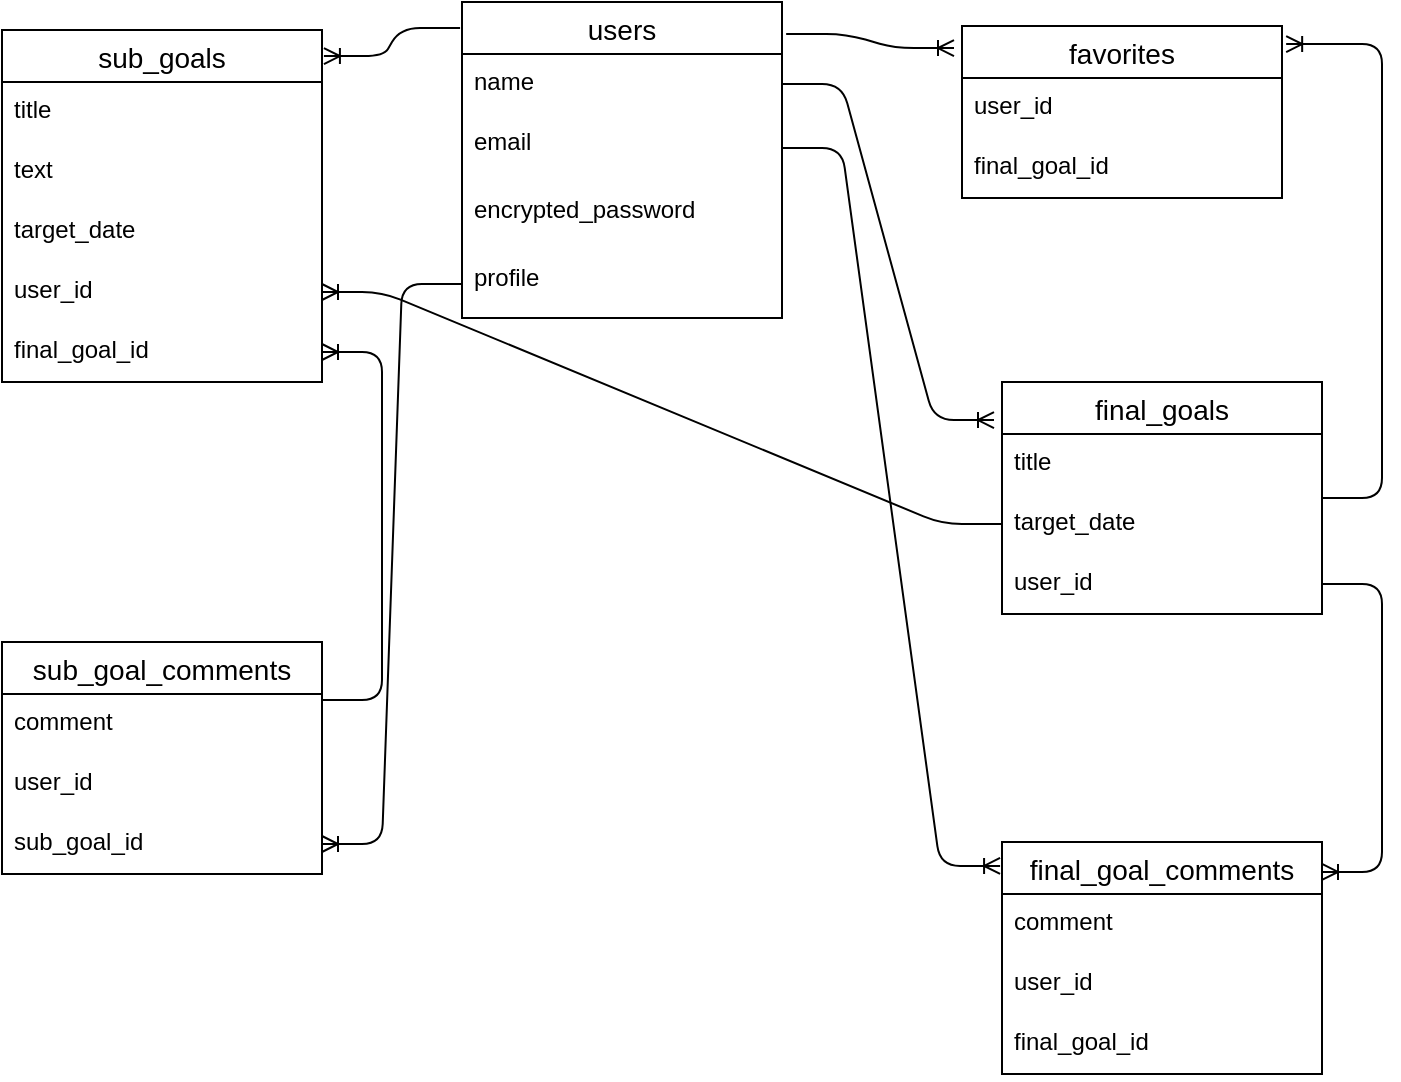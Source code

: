 <mxfile>
    <diagram id="KE2FtfZGhCUhDjY_xofg" name="ページ1">
        <mxGraphModel dx="898" dy="680" grid="1" gridSize="10" guides="1" tooltips="1" connect="1" arrows="1" fold="1" page="1" pageScale="1" pageWidth="827" pageHeight="1169" math="0" shadow="0">
            <root>
                <mxCell id="0"/>
                <mxCell id="1" parent="0"/>
                <mxCell id="2" value="users" style="swimlane;fontStyle=0;childLayout=stackLayout;horizontal=1;startSize=26;horizontalStack=0;resizeParent=1;resizeParentMax=0;resizeLast=0;collapsible=1;marginBottom=0;align=center;fontSize=14;" parent="1" vertex="1">
                    <mxGeometry x="350" y="70" width="160" height="158" as="geometry"/>
                </mxCell>
                <mxCell id="3" value="name" style="text;strokeColor=none;fillColor=none;spacingLeft=4;spacingRight=4;overflow=hidden;rotatable=0;points=[[0,0.5],[1,0.5]];portConstraint=eastwest;fontSize=12;" parent="2" vertex="1">
                    <mxGeometry y="26" width="160" height="30" as="geometry"/>
                </mxCell>
                <mxCell id="4" value="email" style="text;strokeColor=none;fillColor=none;spacingLeft=4;spacingRight=4;overflow=hidden;rotatable=0;points=[[0,0.5],[1,0.5]];portConstraint=eastwest;fontSize=12;" parent="2" vertex="1">
                    <mxGeometry y="56" width="160" height="34" as="geometry"/>
                </mxCell>
                <mxCell id="6" value="encrypted_password" style="text;strokeColor=none;fillColor=none;spacingLeft=4;spacingRight=4;overflow=hidden;rotatable=0;points=[[0,0.5],[1,0.5]];portConstraint=eastwest;fontSize=12;" parent="2" vertex="1">
                    <mxGeometry y="90" width="160" height="34" as="geometry"/>
                </mxCell>
                <mxCell id="7" value="profile" style="text;strokeColor=none;fillColor=none;spacingLeft=4;spacingRight=4;overflow=hidden;rotatable=0;points=[[0,0.5],[1,0.5]];portConstraint=eastwest;fontSize=12;" parent="2" vertex="1">
                    <mxGeometry y="124" width="160" height="34" as="geometry"/>
                </mxCell>
                <mxCell id="8" value="final_goals" style="swimlane;fontStyle=0;childLayout=stackLayout;horizontal=1;startSize=26;horizontalStack=0;resizeParent=1;resizeParentMax=0;resizeLast=0;collapsible=1;marginBottom=0;align=center;fontSize=14;" parent="1" vertex="1">
                    <mxGeometry x="620" y="260" width="160" height="116" as="geometry"/>
                </mxCell>
                <mxCell id="9" value="title" style="text;strokeColor=none;fillColor=none;spacingLeft=4;spacingRight=4;overflow=hidden;rotatable=0;points=[[0,0.5],[1,0.5]];portConstraint=eastwest;fontSize=12;" parent="8" vertex="1">
                    <mxGeometry y="26" width="160" height="30" as="geometry"/>
                </mxCell>
                <mxCell id="10" value="target_date" style="text;strokeColor=none;fillColor=none;spacingLeft=4;spacingRight=4;overflow=hidden;rotatable=0;points=[[0,0.5],[1,0.5]];portConstraint=eastwest;fontSize=12;" parent="8" vertex="1">
                    <mxGeometry y="56" width="160" height="30" as="geometry"/>
                </mxCell>
                <mxCell id="11" value="user_id" style="text;strokeColor=none;fillColor=none;spacingLeft=4;spacingRight=4;overflow=hidden;rotatable=0;points=[[0,0.5],[1,0.5]];portConstraint=eastwest;fontSize=12;" parent="8" vertex="1">
                    <mxGeometry y="86" width="160" height="30" as="geometry"/>
                </mxCell>
                <mxCell id="12" value="sub_goals" style="swimlane;fontStyle=0;childLayout=stackLayout;horizontal=1;startSize=26;horizontalStack=0;resizeParent=1;resizeParentMax=0;resizeLast=0;collapsible=1;marginBottom=0;align=center;fontSize=14;" vertex="1" parent="1">
                    <mxGeometry x="120" y="84" width="160" height="176" as="geometry"/>
                </mxCell>
                <mxCell id="13" value="title" style="text;strokeColor=none;fillColor=none;spacingLeft=4;spacingRight=4;overflow=hidden;rotatable=0;points=[[0,0.5],[1,0.5]];portConstraint=eastwest;fontSize=12;" vertex="1" parent="12">
                    <mxGeometry y="26" width="160" height="30" as="geometry"/>
                </mxCell>
                <mxCell id="14" value="text" style="text;strokeColor=none;fillColor=none;spacingLeft=4;spacingRight=4;overflow=hidden;rotatable=0;points=[[0,0.5],[1,0.5]];portConstraint=eastwest;fontSize=12;" vertex="1" parent="12">
                    <mxGeometry y="56" width="160" height="30" as="geometry"/>
                </mxCell>
                <mxCell id="15" value="target_date" style="text;strokeColor=none;fillColor=none;spacingLeft=4;spacingRight=4;overflow=hidden;rotatable=0;points=[[0,0.5],[1,0.5]];portConstraint=eastwest;fontSize=12;" vertex="1" parent="12">
                    <mxGeometry y="86" width="160" height="30" as="geometry"/>
                </mxCell>
                <mxCell id="16" value="user_id" style="text;strokeColor=none;fillColor=none;spacingLeft=4;spacingRight=4;overflow=hidden;rotatable=0;points=[[0,0.5],[1,0.5]];portConstraint=eastwest;fontSize=12;" vertex="1" parent="12">
                    <mxGeometry y="116" width="160" height="30" as="geometry"/>
                </mxCell>
                <mxCell id="17" value="final_goal_id" style="text;strokeColor=none;fillColor=none;spacingLeft=4;spacingRight=4;overflow=hidden;rotatable=0;points=[[0,0.5],[1,0.5]];portConstraint=eastwest;fontSize=12;" vertex="1" parent="12">
                    <mxGeometry y="146" width="160" height="30" as="geometry"/>
                </mxCell>
                <mxCell id="18" value="final_goal_comments" style="swimlane;fontStyle=0;childLayout=stackLayout;horizontal=1;startSize=26;horizontalStack=0;resizeParent=1;resizeParentMax=0;resizeLast=0;collapsible=1;marginBottom=0;align=center;fontSize=14;" vertex="1" parent="1">
                    <mxGeometry x="620" y="490" width="160" height="116" as="geometry"/>
                </mxCell>
                <mxCell id="19" value="comment" style="text;strokeColor=none;fillColor=none;spacingLeft=4;spacingRight=4;overflow=hidden;rotatable=0;points=[[0,0.5],[1,0.5]];portConstraint=eastwest;fontSize=12;" vertex="1" parent="18">
                    <mxGeometry y="26" width="160" height="30" as="geometry"/>
                </mxCell>
                <mxCell id="20" value="user_id" style="text;strokeColor=none;fillColor=none;spacingLeft=4;spacingRight=4;overflow=hidden;rotatable=0;points=[[0,0.5],[1,0.5]];portConstraint=eastwest;fontSize=12;" vertex="1" parent="18">
                    <mxGeometry y="56" width="160" height="30" as="geometry"/>
                </mxCell>
                <mxCell id="21" value="final_goal_id" style="text;strokeColor=none;fillColor=none;spacingLeft=4;spacingRight=4;overflow=hidden;rotatable=0;points=[[0,0.5],[1,0.5]];portConstraint=eastwest;fontSize=12;" vertex="1" parent="18">
                    <mxGeometry y="86" width="160" height="30" as="geometry"/>
                </mxCell>
                <mxCell id="22" value="sub_goal_comments" style="swimlane;fontStyle=0;childLayout=stackLayout;horizontal=1;startSize=26;horizontalStack=0;resizeParent=1;resizeParentMax=0;resizeLast=0;collapsible=1;marginBottom=0;align=center;fontSize=14;" vertex="1" parent="1">
                    <mxGeometry x="120" y="390" width="160" height="116" as="geometry"/>
                </mxCell>
                <mxCell id="23" value="comment" style="text;strokeColor=none;fillColor=none;spacingLeft=4;spacingRight=4;overflow=hidden;rotatable=0;points=[[0,0.5],[1,0.5]];portConstraint=eastwest;fontSize=12;" vertex="1" parent="22">
                    <mxGeometry y="26" width="160" height="30" as="geometry"/>
                </mxCell>
                <mxCell id="24" value="user_id" style="text;strokeColor=none;fillColor=none;spacingLeft=4;spacingRight=4;overflow=hidden;rotatable=0;points=[[0,0.5],[1,0.5]];portConstraint=eastwest;fontSize=12;" vertex="1" parent="22">
                    <mxGeometry y="56" width="160" height="30" as="geometry"/>
                </mxCell>
                <mxCell id="25" value="sub_goal_id" style="text;strokeColor=none;fillColor=none;spacingLeft=4;spacingRight=4;overflow=hidden;rotatable=0;points=[[0,0.5],[1,0.5]];portConstraint=eastwest;fontSize=12;" vertex="1" parent="22">
                    <mxGeometry y="86" width="160" height="30" as="geometry"/>
                </mxCell>
                <mxCell id="26" value="favorites" style="swimlane;fontStyle=0;childLayout=stackLayout;horizontal=1;startSize=26;horizontalStack=0;resizeParent=1;resizeParentMax=0;resizeLast=0;collapsible=1;marginBottom=0;align=center;fontSize=14;" vertex="1" parent="1">
                    <mxGeometry x="600" y="82" width="160" height="86" as="geometry"/>
                </mxCell>
                <mxCell id="27" value="user_id" style="text;strokeColor=none;fillColor=none;spacingLeft=4;spacingRight=4;overflow=hidden;rotatable=0;points=[[0,0.5],[1,0.5]];portConstraint=eastwest;fontSize=12;" vertex="1" parent="26">
                    <mxGeometry y="26" width="160" height="30" as="geometry"/>
                </mxCell>
                <mxCell id="28" value="final_goal_id" style="text;strokeColor=none;fillColor=none;spacingLeft=4;spacingRight=4;overflow=hidden;rotatable=0;points=[[0,0.5],[1,0.5]];portConstraint=eastwest;fontSize=12;" vertex="1" parent="26">
                    <mxGeometry y="56" width="160" height="30" as="geometry"/>
                </mxCell>
                <mxCell id="30" value="" style="edgeStyle=entityRelationEdgeStyle;fontSize=12;html=1;endArrow=ERoneToMany;exitX=1.013;exitY=0.101;exitDx=0;exitDy=0;exitPerimeter=0;entryX=-0.025;entryY=0.128;entryDx=0;entryDy=0;entryPerimeter=0;" edge="1" parent="1" source="2" target="26">
                    <mxGeometry width="100" height="100" relative="1" as="geometry">
                        <mxPoint x="410" y="430" as="sourcePoint"/>
                        <mxPoint x="590" y="120" as="targetPoint"/>
                    </mxGeometry>
                </mxCell>
                <mxCell id="31" value="" style="edgeStyle=entityRelationEdgeStyle;fontSize=12;html=1;endArrow=ERoneToMany;exitX=1;exitY=0.5;exitDx=0;exitDy=0;entryX=-0.025;entryY=0.164;entryDx=0;entryDy=0;entryPerimeter=0;" edge="1" parent="1" source="3" target="8">
                    <mxGeometry width="100" height="100" relative="1" as="geometry">
                        <mxPoint x="410" y="430" as="sourcePoint"/>
                        <mxPoint x="510" y="330" as="targetPoint"/>
                    </mxGeometry>
                </mxCell>
                <mxCell id="32" value="" style="edgeStyle=entityRelationEdgeStyle;fontSize=12;html=1;endArrow=ERoneToMany;exitX=1;exitY=0.5;exitDx=0;exitDy=0;entryX=-0.006;entryY=0.103;entryDx=0;entryDy=0;entryPerimeter=0;" edge="1" parent="1" source="4" target="18">
                    <mxGeometry width="100" height="100" relative="1" as="geometry">
                        <mxPoint x="410" y="430" as="sourcePoint"/>
                        <mxPoint x="510" y="330" as="targetPoint"/>
                    </mxGeometry>
                </mxCell>
                <mxCell id="33" value="" style="edgeStyle=entityRelationEdgeStyle;fontSize=12;html=1;endArrow=ERoneToMany;entryX=1.006;entryY=0.074;entryDx=0;entryDy=0;entryPerimeter=0;exitX=-0.006;exitY=0.082;exitDx=0;exitDy=0;exitPerimeter=0;" edge="1" parent="1" source="2" target="12">
                    <mxGeometry width="100" height="100" relative="1" as="geometry">
                        <mxPoint x="410" y="430" as="sourcePoint"/>
                        <mxPoint x="510" y="330" as="targetPoint"/>
                    </mxGeometry>
                </mxCell>
                <mxCell id="34" value="" style="edgeStyle=entityRelationEdgeStyle;fontSize=12;html=1;endArrow=ERoneToMany;exitX=0;exitY=0.5;exitDx=0;exitDy=0;entryX=1;entryY=0.5;entryDx=0;entryDy=0;" edge="1" parent="1" source="7" target="25">
                    <mxGeometry width="100" height="100" relative="1" as="geometry">
                        <mxPoint x="410" y="430" as="sourcePoint"/>
                        <mxPoint x="510" y="330" as="targetPoint"/>
                    </mxGeometry>
                </mxCell>
                <mxCell id="35" value="" style="edgeStyle=entityRelationEdgeStyle;fontSize=12;html=1;endArrow=ERoneToMany;entryX=1.013;entryY=0.105;entryDx=0;entryDy=0;entryPerimeter=0;" edge="1" parent="1" source="8" target="26">
                    <mxGeometry width="100" height="100" relative="1" as="geometry">
                        <mxPoint x="780" y="276" as="sourcePoint"/>
                        <mxPoint x="510" y="330" as="targetPoint"/>
                    </mxGeometry>
                </mxCell>
                <mxCell id="36" value="" style="edgeStyle=entityRelationEdgeStyle;fontSize=12;html=1;endArrow=ERoneToMany;entryX=1;entryY=0.129;entryDx=0;entryDy=0;entryPerimeter=0;exitX=1;exitY=0.5;exitDx=0;exitDy=0;" edge="1" parent="1" source="11" target="18">
                    <mxGeometry width="100" height="100" relative="1" as="geometry">
                        <mxPoint x="780" y="507" as="sourcePoint"/>
                        <mxPoint x="510" y="330" as="targetPoint"/>
                    </mxGeometry>
                </mxCell>
                <mxCell id="40" value="" style="edgeStyle=entityRelationEdgeStyle;fontSize=12;html=1;endArrow=ERoneToMany;entryX=1;entryY=0.5;entryDx=0;entryDy=0;exitX=1;exitY=0.25;exitDx=0;exitDy=0;" edge="1" parent="1" source="22" target="17">
                    <mxGeometry width="100" height="100" relative="1" as="geometry">
                        <mxPoint x="290" y="570" as="sourcePoint"/>
                        <mxPoint x="390" y="470" as="targetPoint"/>
                    </mxGeometry>
                </mxCell>
                <mxCell id="42" value="" style="edgeStyle=entityRelationEdgeStyle;fontSize=12;html=1;endArrow=ERoneToMany;entryX=1;entryY=0.5;entryDx=0;entryDy=0;exitX=0;exitY=0.5;exitDx=0;exitDy=0;" edge="1" parent="1" source="10" target="16">
                    <mxGeometry width="100" height="100" relative="1" as="geometry">
                        <mxPoint x="390" y="430" as="sourcePoint"/>
                        <mxPoint x="490" y="330" as="targetPoint"/>
                    </mxGeometry>
                </mxCell>
            </root>
        </mxGraphModel>
    </diagram>
</mxfile>